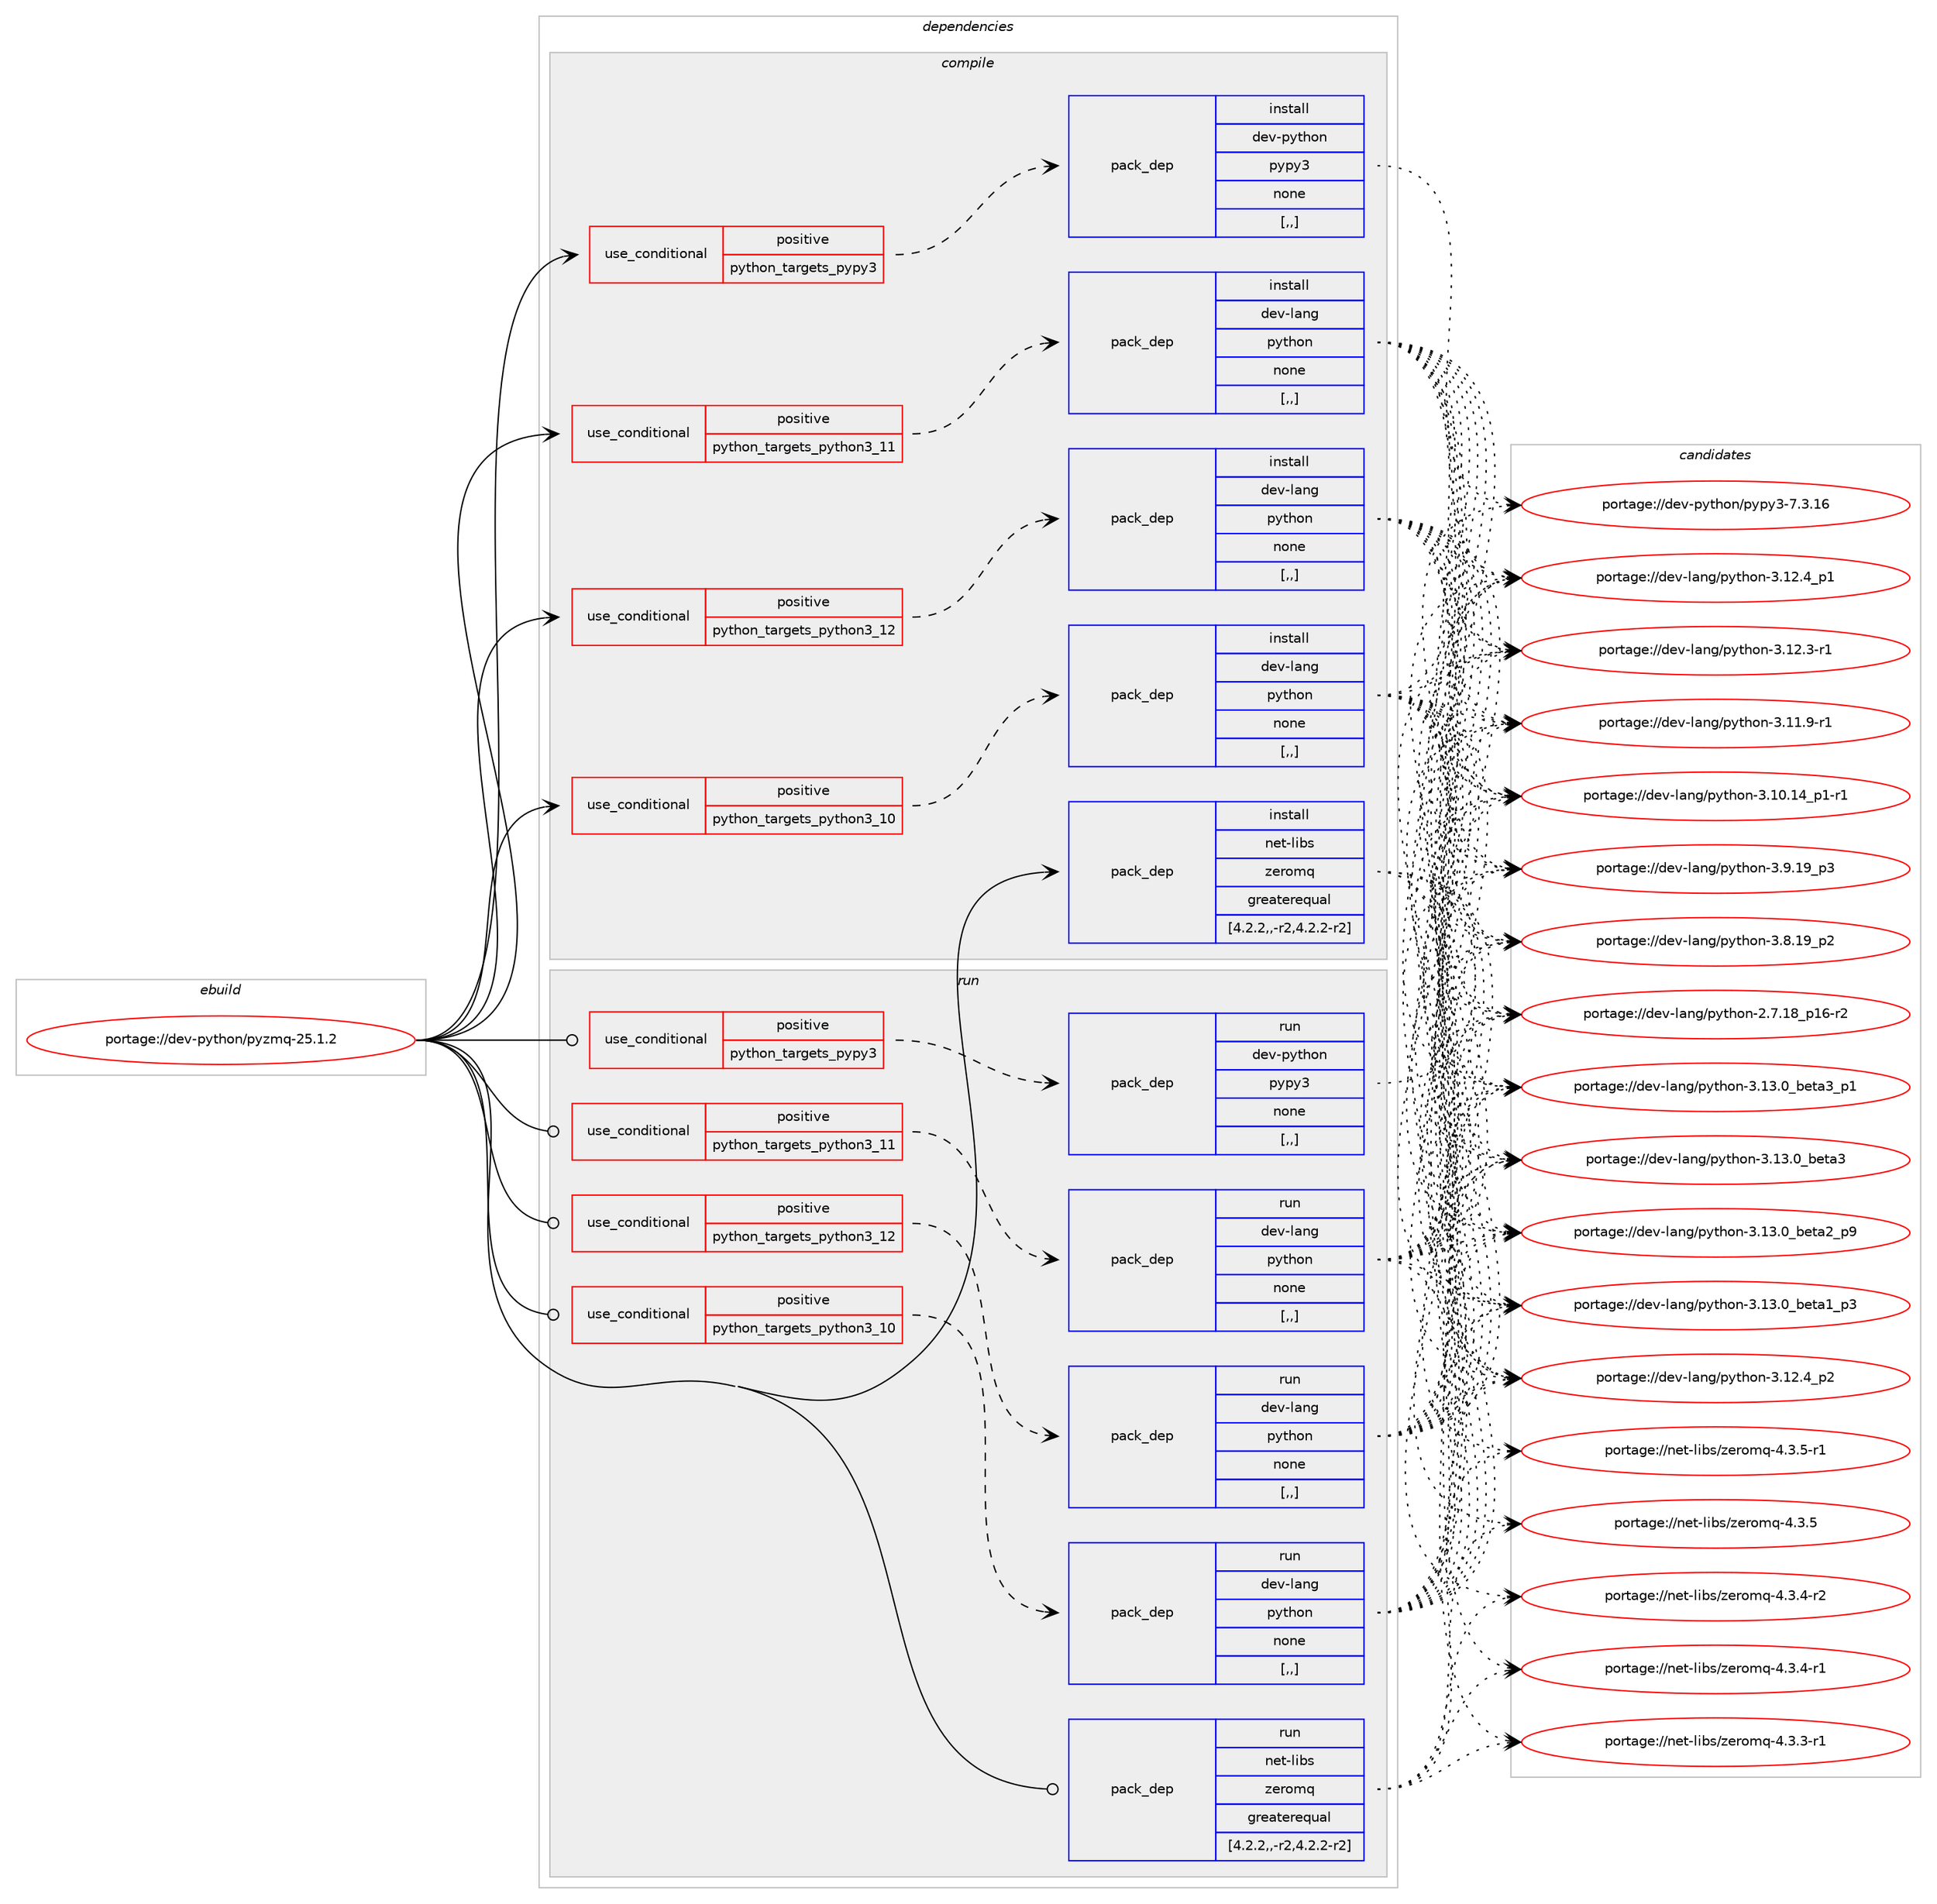 digraph prolog {

# *************
# Graph options
# *************

newrank=true;
concentrate=true;
compound=true;
graph [rankdir=LR,fontname=Helvetica,fontsize=10,ranksep=1.5];#, ranksep=2.5, nodesep=0.2];
edge  [arrowhead=vee];
node  [fontname=Helvetica,fontsize=10];

# **********
# The ebuild
# **********

subgraph cluster_leftcol {
color=gray;
rank=same;
label=<<i>ebuild</i>>;
id [label="portage://dev-python/pyzmq-25.1.2", color=red, width=4, href="../dev-python/pyzmq-25.1.2.svg"];
}

# ****************
# The dependencies
# ****************

subgraph cluster_midcol {
color=gray;
label=<<i>dependencies</i>>;
subgraph cluster_compile {
fillcolor="#eeeeee";
style=filled;
label=<<i>compile</i>>;
subgraph cond38305 {
dependency159969 [label=<<TABLE BORDER="0" CELLBORDER="1" CELLSPACING="0" CELLPADDING="4"><TR><TD ROWSPAN="3" CELLPADDING="10">use_conditional</TD></TR><TR><TD>positive</TD></TR><TR><TD>python_targets_pypy3</TD></TR></TABLE>>, shape=none, color=red];
subgraph pack120404 {
dependency159970 [label=<<TABLE BORDER="0" CELLBORDER="1" CELLSPACING="0" CELLPADDING="4" WIDTH="220"><TR><TD ROWSPAN="6" CELLPADDING="30">pack_dep</TD></TR><TR><TD WIDTH="110">install</TD></TR><TR><TD>dev-python</TD></TR><TR><TD>pypy3</TD></TR><TR><TD>none</TD></TR><TR><TD>[,,]</TD></TR></TABLE>>, shape=none, color=blue];
}
dependency159969:e -> dependency159970:w [weight=20,style="dashed",arrowhead="vee"];
}
id:e -> dependency159969:w [weight=20,style="solid",arrowhead="vee"];
subgraph cond38306 {
dependency159971 [label=<<TABLE BORDER="0" CELLBORDER="1" CELLSPACING="0" CELLPADDING="4"><TR><TD ROWSPAN="3" CELLPADDING="10">use_conditional</TD></TR><TR><TD>positive</TD></TR><TR><TD>python_targets_python3_10</TD></TR></TABLE>>, shape=none, color=red];
subgraph pack120405 {
dependency159972 [label=<<TABLE BORDER="0" CELLBORDER="1" CELLSPACING="0" CELLPADDING="4" WIDTH="220"><TR><TD ROWSPAN="6" CELLPADDING="30">pack_dep</TD></TR><TR><TD WIDTH="110">install</TD></TR><TR><TD>dev-lang</TD></TR><TR><TD>python</TD></TR><TR><TD>none</TD></TR><TR><TD>[,,]</TD></TR></TABLE>>, shape=none, color=blue];
}
dependency159971:e -> dependency159972:w [weight=20,style="dashed",arrowhead="vee"];
}
id:e -> dependency159971:w [weight=20,style="solid",arrowhead="vee"];
subgraph cond38307 {
dependency159973 [label=<<TABLE BORDER="0" CELLBORDER="1" CELLSPACING="0" CELLPADDING="4"><TR><TD ROWSPAN="3" CELLPADDING="10">use_conditional</TD></TR><TR><TD>positive</TD></TR><TR><TD>python_targets_python3_11</TD></TR></TABLE>>, shape=none, color=red];
subgraph pack120406 {
dependency159974 [label=<<TABLE BORDER="0" CELLBORDER="1" CELLSPACING="0" CELLPADDING="4" WIDTH="220"><TR><TD ROWSPAN="6" CELLPADDING="30">pack_dep</TD></TR><TR><TD WIDTH="110">install</TD></TR><TR><TD>dev-lang</TD></TR><TR><TD>python</TD></TR><TR><TD>none</TD></TR><TR><TD>[,,]</TD></TR></TABLE>>, shape=none, color=blue];
}
dependency159973:e -> dependency159974:w [weight=20,style="dashed",arrowhead="vee"];
}
id:e -> dependency159973:w [weight=20,style="solid",arrowhead="vee"];
subgraph cond38308 {
dependency159975 [label=<<TABLE BORDER="0" CELLBORDER="1" CELLSPACING="0" CELLPADDING="4"><TR><TD ROWSPAN="3" CELLPADDING="10">use_conditional</TD></TR><TR><TD>positive</TD></TR><TR><TD>python_targets_python3_12</TD></TR></TABLE>>, shape=none, color=red];
subgraph pack120407 {
dependency159976 [label=<<TABLE BORDER="0" CELLBORDER="1" CELLSPACING="0" CELLPADDING="4" WIDTH="220"><TR><TD ROWSPAN="6" CELLPADDING="30">pack_dep</TD></TR><TR><TD WIDTH="110">install</TD></TR><TR><TD>dev-lang</TD></TR><TR><TD>python</TD></TR><TR><TD>none</TD></TR><TR><TD>[,,]</TD></TR></TABLE>>, shape=none, color=blue];
}
dependency159975:e -> dependency159976:w [weight=20,style="dashed",arrowhead="vee"];
}
id:e -> dependency159975:w [weight=20,style="solid",arrowhead="vee"];
subgraph pack120408 {
dependency159977 [label=<<TABLE BORDER="0" CELLBORDER="1" CELLSPACING="0" CELLPADDING="4" WIDTH="220"><TR><TD ROWSPAN="6" CELLPADDING="30">pack_dep</TD></TR><TR><TD WIDTH="110">install</TD></TR><TR><TD>net-libs</TD></TR><TR><TD>zeromq</TD></TR><TR><TD>greaterequal</TD></TR><TR><TD>[4.2.2,,-r2,4.2.2-r2]</TD></TR></TABLE>>, shape=none, color=blue];
}
id:e -> dependency159977:w [weight=20,style="solid",arrowhead="vee"];
}
subgraph cluster_compileandrun {
fillcolor="#eeeeee";
style=filled;
label=<<i>compile and run</i>>;
}
subgraph cluster_run {
fillcolor="#eeeeee";
style=filled;
label=<<i>run</i>>;
subgraph cond38309 {
dependency159978 [label=<<TABLE BORDER="0" CELLBORDER="1" CELLSPACING="0" CELLPADDING="4"><TR><TD ROWSPAN="3" CELLPADDING="10">use_conditional</TD></TR><TR><TD>positive</TD></TR><TR><TD>python_targets_pypy3</TD></TR></TABLE>>, shape=none, color=red];
subgraph pack120409 {
dependency159979 [label=<<TABLE BORDER="0" CELLBORDER="1" CELLSPACING="0" CELLPADDING="4" WIDTH="220"><TR><TD ROWSPAN="6" CELLPADDING="30">pack_dep</TD></TR><TR><TD WIDTH="110">run</TD></TR><TR><TD>dev-python</TD></TR><TR><TD>pypy3</TD></TR><TR><TD>none</TD></TR><TR><TD>[,,]</TD></TR></TABLE>>, shape=none, color=blue];
}
dependency159978:e -> dependency159979:w [weight=20,style="dashed",arrowhead="vee"];
}
id:e -> dependency159978:w [weight=20,style="solid",arrowhead="odot"];
subgraph cond38310 {
dependency159980 [label=<<TABLE BORDER="0" CELLBORDER="1" CELLSPACING="0" CELLPADDING="4"><TR><TD ROWSPAN="3" CELLPADDING="10">use_conditional</TD></TR><TR><TD>positive</TD></TR><TR><TD>python_targets_python3_10</TD></TR></TABLE>>, shape=none, color=red];
subgraph pack120410 {
dependency159981 [label=<<TABLE BORDER="0" CELLBORDER="1" CELLSPACING="0" CELLPADDING="4" WIDTH="220"><TR><TD ROWSPAN="6" CELLPADDING="30">pack_dep</TD></TR><TR><TD WIDTH="110">run</TD></TR><TR><TD>dev-lang</TD></TR><TR><TD>python</TD></TR><TR><TD>none</TD></TR><TR><TD>[,,]</TD></TR></TABLE>>, shape=none, color=blue];
}
dependency159980:e -> dependency159981:w [weight=20,style="dashed",arrowhead="vee"];
}
id:e -> dependency159980:w [weight=20,style="solid",arrowhead="odot"];
subgraph cond38311 {
dependency159982 [label=<<TABLE BORDER="0" CELLBORDER="1" CELLSPACING="0" CELLPADDING="4"><TR><TD ROWSPAN="3" CELLPADDING="10">use_conditional</TD></TR><TR><TD>positive</TD></TR><TR><TD>python_targets_python3_11</TD></TR></TABLE>>, shape=none, color=red];
subgraph pack120411 {
dependency159983 [label=<<TABLE BORDER="0" CELLBORDER="1" CELLSPACING="0" CELLPADDING="4" WIDTH="220"><TR><TD ROWSPAN="6" CELLPADDING="30">pack_dep</TD></TR><TR><TD WIDTH="110">run</TD></TR><TR><TD>dev-lang</TD></TR><TR><TD>python</TD></TR><TR><TD>none</TD></TR><TR><TD>[,,]</TD></TR></TABLE>>, shape=none, color=blue];
}
dependency159982:e -> dependency159983:w [weight=20,style="dashed",arrowhead="vee"];
}
id:e -> dependency159982:w [weight=20,style="solid",arrowhead="odot"];
subgraph cond38312 {
dependency159984 [label=<<TABLE BORDER="0" CELLBORDER="1" CELLSPACING="0" CELLPADDING="4"><TR><TD ROWSPAN="3" CELLPADDING="10">use_conditional</TD></TR><TR><TD>positive</TD></TR><TR><TD>python_targets_python3_12</TD></TR></TABLE>>, shape=none, color=red];
subgraph pack120412 {
dependency159985 [label=<<TABLE BORDER="0" CELLBORDER="1" CELLSPACING="0" CELLPADDING="4" WIDTH="220"><TR><TD ROWSPAN="6" CELLPADDING="30">pack_dep</TD></TR><TR><TD WIDTH="110">run</TD></TR><TR><TD>dev-lang</TD></TR><TR><TD>python</TD></TR><TR><TD>none</TD></TR><TR><TD>[,,]</TD></TR></TABLE>>, shape=none, color=blue];
}
dependency159984:e -> dependency159985:w [weight=20,style="dashed",arrowhead="vee"];
}
id:e -> dependency159984:w [weight=20,style="solid",arrowhead="odot"];
subgraph pack120413 {
dependency159986 [label=<<TABLE BORDER="0" CELLBORDER="1" CELLSPACING="0" CELLPADDING="4" WIDTH="220"><TR><TD ROWSPAN="6" CELLPADDING="30">pack_dep</TD></TR><TR><TD WIDTH="110">run</TD></TR><TR><TD>net-libs</TD></TR><TR><TD>zeromq</TD></TR><TR><TD>greaterequal</TD></TR><TR><TD>[4.2.2,,-r2,4.2.2-r2]</TD></TR></TABLE>>, shape=none, color=blue];
}
id:e -> dependency159986:w [weight=20,style="solid",arrowhead="odot"];
}
}

# **************
# The candidates
# **************

subgraph cluster_choices {
rank=same;
color=gray;
label=<<i>candidates</i>>;

subgraph choice120404 {
color=black;
nodesep=1;
choice10010111845112121116104111110471121211121215145554651464954 [label="portage://dev-python/pypy3-7.3.16", color=red, width=4,href="../dev-python/pypy3-7.3.16.svg"];
dependency159970:e -> choice10010111845112121116104111110471121211121215145554651464954:w [style=dotted,weight="100"];
}
subgraph choice120405 {
color=black;
nodesep=1;
choice10010111845108971101034711212111610411111045514649514648959810111697519511249 [label="portage://dev-lang/python-3.13.0_beta3_p1", color=red, width=4,href="../dev-lang/python-3.13.0_beta3_p1.svg"];
choice1001011184510897110103471121211161041111104551464951464895981011169751 [label="portage://dev-lang/python-3.13.0_beta3", color=red, width=4,href="../dev-lang/python-3.13.0_beta3.svg"];
choice10010111845108971101034711212111610411111045514649514648959810111697509511257 [label="portage://dev-lang/python-3.13.0_beta2_p9", color=red, width=4,href="../dev-lang/python-3.13.0_beta2_p9.svg"];
choice10010111845108971101034711212111610411111045514649514648959810111697499511251 [label="portage://dev-lang/python-3.13.0_beta1_p3", color=red, width=4,href="../dev-lang/python-3.13.0_beta1_p3.svg"];
choice100101118451089711010347112121116104111110455146495046529511250 [label="portage://dev-lang/python-3.12.4_p2", color=red, width=4,href="../dev-lang/python-3.12.4_p2.svg"];
choice100101118451089711010347112121116104111110455146495046529511249 [label="portage://dev-lang/python-3.12.4_p1", color=red, width=4,href="../dev-lang/python-3.12.4_p1.svg"];
choice100101118451089711010347112121116104111110455146495046514511449 [label="portage://dev-lang/python-3.12.3-r1", color=red, width=4,href="../dev-lang/python-3.12.3-r1.svg"];
choice100101118451089711010347112121116104111110455146494946574511449 [label="portage://dev-lang/python-3.11.9-r1", color=red, width=4,href="../dev-lang/python-3.11.9-r1.svg"];
choice100101118451089711010347112121116104111110455146494846495295112494511449 [label="portage://dev-lang/python-3.10.14_p1-r1", color=red, width=4,href="../dev-lang/python-3.10.14_p1-r1.svg"];
choice100101118451089711010347112121116104111110455146574649579511251 [label="portage://dev-lang/python-3.9.19_p3", color=red, width=4,href="../dev-lang/python-3.9.19_p3.svg"];
choice100101118451089711010347112121116104111110455146564649579511250 [label="portage://dev-lang/python-3.8.19_p2", color=red, width=4,href="../dev-lang/python-3.8.19_p2.svg"];
choice100101118451089711010347112121116104111110455046554649569511249544511450 [label="portage://dev-lang/python-2.7.18_p16-r2", color=red, width=4,href="../dev-lang/python-2.7.18_p16-r2.svg"];
dependency159972:e -> choice10010111845108971101034711212111610411111045514649514648959810111697519511249:w [style=dotted,weight="100"];
dependency159972:e -> choice1001011184510897110103471121211161041111104551464951464895981011169751:w [style=dotted,weight="100"];
dependency159972:e -> choice10010111845108971101034711212111610411111045514649514648959810111697509511257:w [style=dotted,weight="100"];
dependency159972:e -> choice10010111845108971101034711212111610411111045514649514648959810111697499511251:w [style=dotted,weight="100"];
dependency159972:e -> choice100101118451089711010347112121116104111110455146495046529511250:w [style=dotted,weight="100"];
dependency159972:e -> choice100101118451089711010347112121116104111110455146495046529511249:w [style=dotted,weight="100"];
dependency159972:e -> choice100101118451089711010347112121116104111110455146495046514511449:w [style=dotted,weight="100"];
dependency159972:e -> choice100101118451089711010347112121116104111110455146494946574511449:w [style=dotted,weight="100"];
dependency159972:e -> choice100101118451089711010347112121116104111110455146494846495295112494511449:w [style=dotted,weight="100"];
dependency159972:e -> choice100101118451089711010347112121116104111110455146574649579511251:w [style=dotted,weight="100"];
dependency159972:e -> choice100101118451089711010347112121116104111110455146564649579511250:w [style=dotted,weight="100"];
dependency159972:e -> choice100101118451089711010347112121116104111110455046554649569511249544511450:w [style=dotted,weight="100"];
}
subgraph choice120406 {
color=black;
nodesep=1;
choice10010111845108971101034711212111610411111045514649514648959810111697519511249 [label="portage://dev-lang/python-3.13.0_beta3_p1", color=red, width=4,href="../dev-lang/python-3.13.0_beta3_p1.svg"];
choice1001011184510897110103471121211161041111104551464951464895981011169751 [label="portage://dev-lang/python-3.13.0_beta3", color=red, width=4,href="../dev-lang/python-3.13.0_beta3.svg"];
choice10010111845108971101034711212111610411111045514649514648959810111697509511257 [label="portage://dev-lang/python-3.13.0_beta2_p9", color=red, width=4,href="../dev-lang/python-3.13.0_beta2_p9.svg"];
choice10010111845108971101034711212111610411111045514649514648959810111697499511251 [label="portage://dev-lang/python-3.13.0_beta1_p3", color=red, width=4,href="../dev-lang/python-3.13.0_beta1_p3.svg"];
choice100101118451089711010347112121116104111110455146495046529511250 [label="portage://dev-lang/python-3.12.4_p2", color=red, width=4,href="../dev-lang/python-3.12.4_p2.svg"];
choice100101118451089711010347112121116104111110455146495046529511249 [label="portage://dev-lang/python-3.12.4_p1", color=red, width=4,href="../dev-lang/python-3.12.4_p1.svg"];
choice100101118451089711010347112121116104111110455146495046514511449 [label="portage://dev-lang/python-3.12.3-r1", color=red, width=4,href="../dev-lang/python-3.12.3-r1.svg"];
choice100101118451089711010347112121116104111110455146494946574511449 [label="portage://dev-lang/python-3.11.9-r1", color=red, width=4,href="../dev-lang/python-3.11.9-r1.svg"];
choice100101118451089711010347112121116104111110455146494846495295112494511449 [label="portage://dev-lang/python-3.10.14_p1-r1", color=red, width=4,href="../dev-lang/python-3.10.14_p1-r1.svg"];
choice100101118451089711010347112121116104111110455146574649579511251 [label="portage://dev-lang/python-3.9.19_p3", color=red, width=4,href="../dev-lang/python-3.9.19_p3.svg"];
choice100101118451089711010347112121116104111110455146564649579511250 [label="portage://dev-lang/python-3.8.19_p2", color=red, width=4,href="../dev-lang/python-3.8.19_p2.svg"];
choice100101118451089711010347112121116104111110455046554649569511249544511450 [label="portage://dev-lang/python-2.7.18_p16-r2", color=red, width=4,href="../dev-lang/python-2.7.18_p16-r2.svg"];
dependency159974:e -> choice10010111845108971101034711212111610411111045514649514648959810111697519511249:w [style=dotted,weight="100"];
dependency159974:e -> choice1001011184510897110103471121211161041111104551464951464895981011169751:w [style=dotted,weight="100"];
dependency159974:e -> choice10010111845108971101034711212111610411111045514649514648959810111697509511257:w [style=dotted,weight="100"];
dependency159974:e -> choice10010111845108971101034711212111610411111045514649514648959810111697499511251:w [style=dotted,weight="100"];
dependency159974:e -> choice100101118451089711010347112121116104111110455146495046529511250:w [style=dotted,weight="100"];
dependency159974:e -> choice100101118451089711010347112121116104111110455146495046529511249:w [style=dotted,weight="100"];
dependency159974:e -> choice100101118451089711010347112121116104111110455146495046514511449:w [style=dotted,weight="100"];
dependency159974:e -> choice100101118451089711010347112121116104111110455146494946574511449:w [style=dotted,weight="100"];
dependency159974:e -> choice100101118451089711010347112121116104111110455146494846495295112494511449:w [style=dotted,weight="100"];
dependency159974:e -> choice100101118451089711010347112121116104111110455146574649579511251:w [style=dotted,weight="100"];
dependency159974:e -> choice100101118451089711010347112121116104111110455146564649579511250:w [style=dotted,weight="100"];
dependency159974:e -> choice100101118451089711010347112121116104111110455046554649569511249544511450:w [style=dotted,weight="100"];
}
subgraph choice120407 {
color=black;
nodesep=1;
choice10010111845108971101034711212111610411111045514649514648959810111697519511249 [label="portage://dev-lang/python-3.13.0_beta3_p1", color=red, width=4,href="../dev-lang/python-3.13.0_beta3_p1.svg"];
choice1001011184510897110103471121211161041111104551464951464895981011169751 [label="portage://dev-lang/python-3.13.0_beta3", color=red, width=4,href="../dev-lang/python-3.13.0_beta3.svg"];
choice10010111845108971101034711212111610411111045514649514648959810111697509511257 [label="portage://dev-lang/python-3.13.0_beta2_p9", color=red, width=4,href="../dev-lang/python-3.13.0_beta2_p9.svg"];
choice10010111845108971101034711212111610411111045514649514648959810111697499511251 [label="portage://dev-lang/python-3.13.0_beta1_p3", color=red, width=4,href="../dev-lang/python-3.13.0_beta1_p3.svg"];
choice100101118451089711010347112121116104111110455146495046529511250 [label="portage://dev-lang/python-3.12.4_p2", color=red, width=4,href="../dev-lang/python-3.12.4_p2.svg"];
choice100101118451089711010347112121116104111110455146495046529511249 [label="portage://dev-lang/python-3.12.4_p1", color=red, width=4,href="../dev-lang/python-3.12.4_p1.svg"];
choice100101118451089711010347112121116104111110455146495046514511449 [label="portage://dev-lang/python-3.12.3-r1", color=red, width=4,href="../dev-lang/python-3.12.3-r1.svg"];
choice100101118451089711010347112121116104111110455146494946574511449 [label="portage://dev-lang/python-3.11.9-r1", color=red, width=4,href="../dev-lang/python-3.11.9-r1.svg"];
choice100101118451089711010347112121116104111110455146494846495295112494511449 [label="portage://dev-lang/python-3.10.14_p1-r1", color=red, width=4,href="../dev-lang/python-3.10.14_p1-r1.svg"];
choice100101118451089711010347112121116104111110455146574649579511251 [label="portage://dev-lang/python-3.9.19_p3", color=red, width=4,href="../dev-lang/python-3.9.19_p3.svg"];
choice100101118451089711010347112121116104111110455146564649579511250 [label="portage://dev-lang/python-3.8.19_p2", color=red, width=4,href="../dev-lang/python-3.8.19_p2.svg"];
choice100101118451089711010347112121116104111110455046554649569511249544511450 [label="portage://dev-lang/python-2.7.18_p16-r2", color=red, width=4,href="../dev-lang/python-2.7.18_p16-r2.svg"];
dependency159976:e -> choice10010111845108971101034711212111610411111045514649514648959810111697519511249:w [style=dotted,weight="100"];
dependency159976:e -> choice1001011184510897110103471121211161041111104551464951464895981011169751:w [style=dotted,weight="100"];
dependency159976:e -> choice10010111845108971101034711212111610411111045514649514648959810111697509511257:w [style=dotted,weight="100"];
dependency159976:e -> choice10010111845108971101034711212111610411111045514649514648959810111697499511251:w [style=dotted,weight="100"];
dependency159976:e -> choice100101118451089711010347112121116104111110455146495046529511250:w [style=dotted,weight="100"];
dependency159976:e -> choice100101118451089711010347112121116104111110455146495046529511249:w [style=dotted,weight="100"];
dependency159976:e -> choice100101118451089711010347112121116104111110455146495046514511449:w [style=dotted,weight="100"];
dependency159976:e -> choice100101118451089711010347112121116104111110455146494946574511449:w [style=dotted,weight="100"];
dependency159976:e -> choice100101118451089711010347112121116104111110455146494846495295112494511449:w [style=dotted,weight="100"];
dependency159976:e -> choice100101118451089711010347112121116104111110455146574649579511251:w [style=dotted,weight="100"];
dependency159976:e -> choice100101118451089711010347112121116104111110455146564649579511250:w [style=dotted,weight="100"];
dependency159976:e -> choice100101118451089711010347112121116104111110455046554649569511249544511450:w [style=dotted,weight="100"];
}
subgraph choice120408 {
color=black;
nodesep=1;
choice1101011164510810598115471221011141111091134552465146534511449 [label="portage://net-libs/zeromq-4.3.5-r1", color=red, width=4,href="../net-libs/zeromq-4.3.5-r1.svg"];
choice110101116451081059811547122101114111109113455246514653 [label="portage://net-libs/zeromq-4.3.5", color=red, width=4,href="../net-libs/zeromq-4.3.5.svg"];
choice1101011164510810598115471221011141111091134552465146524511450 [label="portage://net-libs/zeromq-4.3.4-r2", color=red, width=4,href="../net-libs/zeromq-4.3.4-r2.svg"];
choice1101011164510810598115471221011141111091134552465146524511449 [label="portage://net-libs/zeromq-4.3.4-r1", color=red, width=4,href="../net-libs/zeromq-4.3.4-r1.svg"];
choice1101011164510810598115471221011141111091134552465146514511449 [label="portage://net-libs/zeromq-4.3.3-r1", color=red, width=4,href="../net-libs/zeromq-4.3.3-r1.svg"];
dependency159977:e -> choice1101011164510810598115471221011141111091134552465146534511449:w [style=dotted,weight="100"];
dependency159977:e -> choice110101116451081059811547122101114111109113455246514653:w [style=dotted,weight="100"];
dependency159977:e -> choice1101011164510810598115471221011141111091134552465146524511450:w [style=dotted,weight="100"];
dependency159977:e -> choice1101011164510810598115471221011141111091134552465146524511449:w [style=dotted,weight="100"];
dependency159977:e -> choice1101011164510810598115471221011141111091134552465146514511449:w [style=dotted,weight="100"];
}
subgraph choice120409 {
color=black;
nodesep=1;
choice10010111845112121116104111110471121211121215145554651464954 [label="portage://dev-python/pypy3-7.3.16", color=red, width=4,href="../dev-python/pypy3-7.3.16.svg"];
dependency159979:e -> choice10010111845112121116104111110471121211121215145554651464954:w [style=dotted,weight="100"];
}
subgraph choice120410 {
color=black;
nodesep=1;
choice10010111845108971101034711212111610411111045514649514648959810111697519511249 [label="portage://dev-lang/python-3.13.0_beta3_p1", color=red, width=4,href="../dev-lang/python-3.13.0_beta3_p1.svg"];
choice1001011184510897110103471121211161041111104551464951464895981011169751 [label="portage://dev-lang/python-3.13.0_beta3", color=red, width=4,href="../dev-lang/python-3.13.0_beta3.svg"];
choice10010111845108971101034711212111610411111045514649514648959810111697509511257 [label="portage://dev-lang/python-3.13.0_beta2_p9", color=red, width=4,href="../dev-lang/python-3.13.0_beta2_p9.svg"];
choice10010111845108971101034711212111610411111045514649514648959810111697499511251 [label="portage://dev-lang/python-3.13.0_beta1_p3", color=red, width=4,href="../dev-lang/python-3.13.0_beta1_p3.svg"];
choice100101118451089711010347112121116104111110455146495046529511250 [label="portage://dev-lang/python-3.12.4_p2", color=red, width=4,href="../dev-lang/python-3.12.4_p2.svg"];
choice100101118451089711010347112121116104111110455146495046529511249 [label="portage://dev-lang/python-3.12.4_p1", color=red, width=4,href="../dev-lang/python-3.12.4_p1.svg"];
choice100101118451089711010347112121116104111110455146495046514511449 [label="portage://dev-lang/python-3.12.3-r1", color=red, width=4,href="../dev-lang/python-3.12.3-r1.svg"];
choice100101118451089711010347112121116104111110455146494946574511449 [label="portage://dev-lang/python-3.11.9-r1", color=red, width=4,href="../dev-lang/python-3.11.9-r1.svg"];
choice100101118451089711010347112121116104111110455146494846495295112494511449 [label="portage://dev-lang/python-3.10.14_p1-r1", color=red, width=4,href="../dev-lang/python-3.10.14_p1-r1.svg"];
choice100101118451089711010347112121116104111110455146574649579511251 [label="portage://dev-lang/python-3.9.19_p3", color=red, width=4,href="../dev-lang/python-3.9.19_p3.svg"];
choice100101118451089711010347112121116104111110455146564649579511250 [label="portage://dev-lang/python-3.8.19_p2", color=red, width=4,href="../dev-lang/python-3.8.19_p2.svg"];
choice100101118451089711010347112121116104111110455046554649569511249544511450 [label="portage://dev-lang/python-2.7.18_p16-r2", color=red, width=4,href="../dev-lang/python-2.7.18_p16-r2.svg"];
dependency159981:e -> choice10010111845108971101034711212111610411111045514649514648959810111697519511249:w [style=dotted,weight="100"];
dependency159981:e -> choice1001011184510897110103471121211161041111104551464951464895981011169751:w [style=dotted,weight="100"];
dependency159981:e -> choice10010111845108971101034711212111610411111045514649514648959810111697509511257:w [style=dotted,weight="100"];
dependency159981:e -> choice10010111845108971101034711212111610411111045514649514648959810111697499511251:w [style=dotted,weight="100"];
dependency159981:e -> choice100101118451089711010347112121116104111110455146495046529511250:w [style=dotted,weight="100"];
dependency159981:e -> choice100101118451089711010347112121116104111110455146495046529511249:w [style=dotted,weight="100"];
dependency159981:e -> choice100101118451089711010347112121116104111110455146495046514511449:w [style=dotted,weight="100"];
dependency159981:e -> choice100101118451089711010347112121116104111110455146494946574511449:w [style=dotted,weight="100"];
dependency159981:e -> choice100101118451089711010347112121116104111110455146494846495295112494511449:w [style=dotted,weight="100"];
dependency159981:e -> choice100101118451089711010347112121116104111110455146574649579511251:w [style=dotted,weight="100"];
dependency159981:e -> choice100101118451089711010347112121116104111110455146564649579511250:w [style=dotted,weight="100"];
dependency159981:e -> choice100101118451089711010347112121116104111110455046554649569511249544511450:w [style=dotted,weight="100"];
}
subgraph choice120411 {
color=black;
nodesep=1;
choice10010111845108971101034711212111610411111045514649514648959810111697519511249 [label="portage://dev-lang/python-3.13.0_beta3_p1", color=red, width=4,href="../dev-lang/python-3.13.0_beta3_p1.svg"];
choice1001011184510897110103471121211161041111104551464951464895981011169751 [label="portage://dev-lang/python-3.13.0_beta3", color=red, width=4,href="../dev-lang/python-3.13.0_beta3.svg"];
choice10010111845108971101034711212111610411111045514649514648959810111697509511257 [label="portage://dev-lang/python-3.13.0_beta2_p9", color=red, width=4,href="../dev-lang/python-3.13.0_beta2_p9.svg"];
choice10010111845108971101034711212111610411111045514649514648959810111697499511251 [label="portage://dev-lang/python-3.13.0_beta1_p3", color=red, width=4,href="../dev-lang/python-3.13.0_beta1_p3.svg"];
choice100101118451089711010347112121116104111110455146495046529511250 [label="portage://dev-lang/python-3.12.4_p2", color=red, width=4,href="../dev-lang/python-3.12.4_p2.svg"];
choice100101118451089711010347112121116104111110455146495046529511249 [label="portage://dev-lang/python-3.12.4_p1", color=red, width=4,href="../dev-lang/python-3.12.4_p1.svg"];
choice100101118451089711010347112121116104111110455146495046514511449 [label="portage://dev-lang/python-3.12.3-r1", color=red, width=4,href="../dev-lang/python-3.12.3-r1.svg"];
choice100101118451089711010347112121116104111110455146494946574511449 [label="portage://dev-lang/python-3.11.9-r1", color=red, width=4,href="../dev-lang/python-3.11.9-r1.svg"];
choice100101118451089711010347112121116104111110455146494846495295112494511449 [label="portage://dev-lang/python-3.10.14_p1-r1", color=red, width=4,href="../dev-lang/python-3.10.14_p1-r1.svg"];
choice100101118451089711010347112121116104111110455146574649579511251 [label="portage://dev-lang/python-3.9.19_p3", color=red, width=4,href="../dev-lang/python-3.9.19_p3.svg"];
choice100101118451089711010347112121116104111110455146564649579511250 [label="portage://dev-lang/python-3.8.19_p2", color=red, width=4,href="../dev-lang/python-3.8.19_p2.svg"];
choice100101118451089711010347112121116104111110455046554649569511249544511450 [label="portage://dev-lang/python-2.7.18_p16-r2", color=red, width=4,href="../dev-lang/python-2.7.18_p16-r2.svg"];
dependency159983:e -> choice10010111845108971101034711212111610411111045514649514648959810111697519511249:w [style=dotted,weight="100"];
dependency159983:e -> choice1001011184510897110103471121211161041111104551464951464895981011169751:w [style=dotted,weight="100"];
dependency159983:e -> choice10010111845108971101034711212111610411111045514649514648959810111697509511257:w [style=dotted,weight="100"];
dependency159983:e -> choice10010111845108971101034711212111610411111045514649514648959810111697499511251:w [style=dotted,weight="100"];
dependency159983:e -> choice100101118451089711010347112121116104111110455146495046529511250:w [style=dotted,weight="100"];
dependency159983:e -> choice100101118451089711010347112121116104111110455146495046529511249:w [style=dotted,weight="100"];
dependency159983:e -> choice100101118451089711010347112121116104111110455146495046514511449:w [style=dotted,weight="100"];
dependency159983:e -> choice100101118451089711010347112121116104111110455146494946574511449:w [style=dotted,weight="100"];
dependency159983:e -> choice100101118451089711010347112121116104111110455146494846495295112494511449:w [style=dotted,weight="100"];
dependency159983:e -> choice100101118451089711010347112121116104111110455146574649579511251:w [style=dotted,weight="100"];
dependency159983:e -> choice100101118451089711010347112121116104111110455146564649579511250:w [style=dotted,weight="100"];
dependency159983:e -> choice100101118451089711010347112121116104111110455046554649569511249544511450:w [style=dotted,weight="100"];
}
subgraph choice120412 {
color=black;
nodesep=1;
choice10010111845108971101034711212111610411111045514649514648959810111697519511249 [label="portage://dev-lang/python-3.13.0_beta3_p1", color=red, width=4,href="../dev-lang/python-3.13.0_beta3_p1.svg"];
choice1001011184510897110103471121211161041111104551464951464895981011169751 [label="portage://dev-lang/python-3.13.0_beta3", color=red, width=4,href="../dev-lang/python-3.13.0_beta3.svg"];
choice10010111845108971101034711212111610411111045514649514648959810111697509511257 [label="portage://dev-lang/python-3.13.0_beta2_p9", color=red, width=4,href="../dev-lang/python-3.13.0_beta2_p9.svg"];
choice10010111845108971101034711212111610411111045514649514648959810111697499511251 [label="portage://dev-lang/python-3.13.0_beta1_p3", color=red, width=4,href="../dev-lang/python-3.13.0_beta1_p3.svg"];
choice100101118451089711010347112121116104111110455146495046529511250 [label="portage://dev-lang/python-3.12.4_p2", color=red, width=4,href="../dev-lang/python-3.12.4_p2.svg"];
choice100101118451089711010347112121116104111110455146495046529511249 [label="portage://dev-lang/python-3.12.4_p1", color=red, width=4,href="../dev-lang/python-3.12.4_p1.svg"];
choice100101118451089711010347112121116104111110455146495046514511449 [label="portage://dev-lang/python-3.12.3-r1", color=red, width=4,href="../dev-lang/python-3.12.3-r1.svg"];
choice100101118451089711010347112121116104111110455146494946574511449 [label="portage://dev-lang/python-3.11.9-r1", color=red, width=4,href="../dev-lang/python-3.11.9-r1.svg"];
choice100101118451089711010347112121116104111110455146494846495295112494511449 [label="portage://dev-lang/python-3.10.14_p1-r1", color=red, width=4,href="../dev-lang/python-3.10.14_p1-r1.svg"];
choice100101118451089711010347112121116104111110455146574649579511251 [label="portage://dev-lang/python-3.9.19_p3", color=red, width=4,href="../dev-lang/python-3.9.19_p3.svg"];
choice100101118451089711010347112121116104111110455146564649579511250 [label="portage://dev-lang/python-3.8.19_p2", color=red, width=4,href="../dev-lang/python-3.8.19_p2.svg"];
choice100101118451089711010347112121116104111110455046554649569511249544511450 [label="portage://dev-lang/python-2.7.18_p16-r2", color=red, width=4,href="../dev-lang/python-2.7.18_p16-r2.svg"];
dependency159985:e -> choice10010111845108971101034711212111610411111045514649514648959810111697519511249:w [style=dotted,weight="100"];
dependency159985:e -> choice1001011184510897110103471121211161041111104551464951464895981011169751:w [style=dotted,weight="100"];
dependency159985:e -> choice10010111845108971101034711212111610411111045514649514648959810111697509511257:w [style=dotted,weight="100"];
dependency159985:e -> choice10010111845108971101034711212111610411111045514649514648959810111697499511251:w [style=dotted,weight="100"];
dependency159985:e -> choice100101118451089711010347112121116104111110455146495046529511250:w [style=dotted,weight="100"];
dependency159985:e -> choice100101118451089711010347112121116104111110455146495046529511249:w [style=dotted,weight="100"];
dependency159985:e -> choice100101118451089711010347112121116104111110455146495046514511449:w [style=dotted,weight="100"];
dependency159985:e -> choice100101118451089711010347112121116104111110455146494946574511449:w [style=dotted,weight="100"];
dependency159985:e -> choice100101118451089711010347112121116104111110455146494846495295112494511449:w [style=dotted,weight="100"];
dependency159985:e -> choice100101118451089711010347112121116104111110455146574649579511251:w [style=dotted,weight="100"];
dependency159985:e -> choice100101118451089711010347112121116104111110455146564649579511250:w [style=dotted,weight="100"];
dependency159985:e -> choice100101118451089711010347112121116104111110455046554649569511249544511450:w [style=dotted,weight="100"];
}
subgraph choice120413 {
color=black;
nodesep=1;
choice1101011164510810598115471221011141111091134552465146534511449 [label="portage://net-libs/zeromq-4.3.5-r1", color=red, width=4,href="../net-libs/zeromq-4.3.5-r1.svg"];
choice110101116451081059811547122101114111109113455246514653 [label="portage://net-libs/zeromq-4.3.5", color=red, width=4,href="../net-libs/zeromq-4.3.5.svg"];
choice1101011164510810598115471221011141111091134552465146524511450 [label="portage://net-libs/zeromq-4.3.4-r2", color=red, width=4,href="../net-libs/zeromq-4.3.4-r2.svg"];
choice1101011164510810598115471221011141111091134552465146524511449 [label="portage://net-libs/zeromq-4.3.4-r1", color=red, width=4,href="../net-libs/zeromq-4.3.4-r1.svg"];
choice1101011164510810598115471221011141111091134552465146514511449 [label="portage://net-libs/zeromq-4.3.3-r1", color=red, width=4,href="../net-libs/zeromq-4.3.3-r1.svg"];
dependency159986:e -> choice1101011164510810598115471221011141111091134552465146534511449:w [style=dotted,weight="100"];
dependency159986:e -> choice110101116451081059811547122101114111109113455246514653:w [style=dotted,weight="100"];
dependency159986:e -> choice1101011164510810598115471221011141111091134552465146524511450:w [style=dotted,weight="100"];
dependency159986:e -> choice1101011164510810598115471221011141111091134552465146524511449:w [style=dotted,weight="100"];
dependency159986:e -> choice1101011164510810598115471221011141111091134552465146514511449:w [style=dotted,weight="100"];
}
}

}
